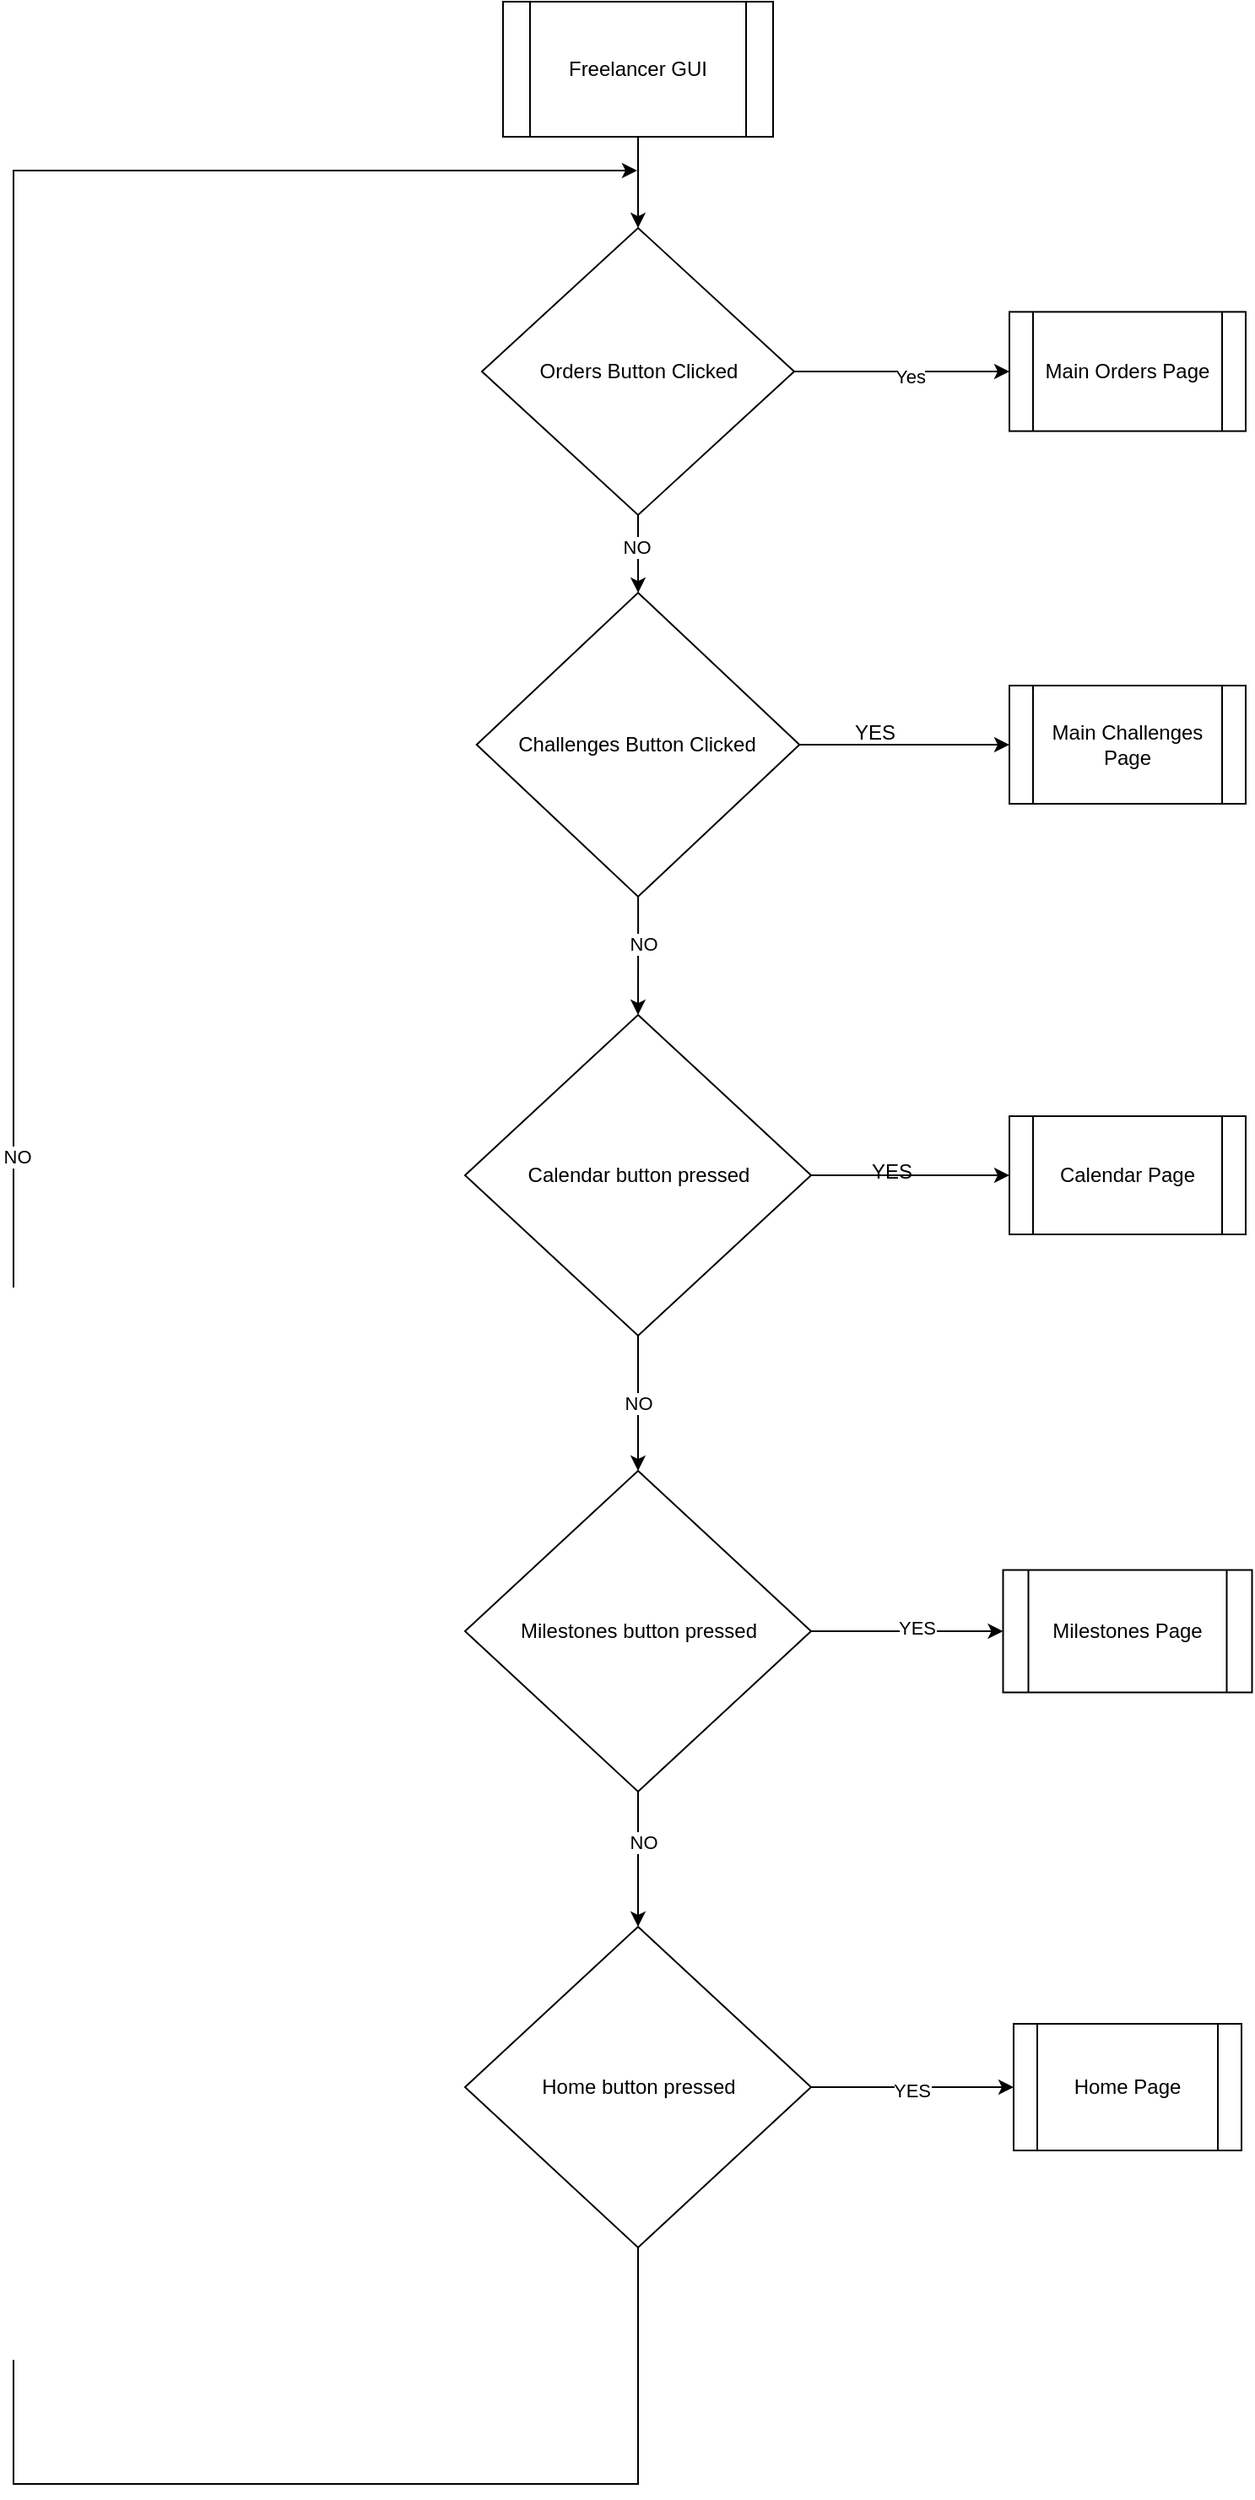 <mxfile version="22.1.16" type="github">
  <diagram name="Page-1" id="UcYvj9fS5koomEr0C1fl">
    <mxGraphModel dx="2049" dy="1181" grid="1" gridSize="10" guides="1" tooltips="1" connect="1" arrows="1" fold="1" page="1" pageScale="1" pageWidth="1169" pageHeight="827" math="0" shadow="0">
      <root>
        <mxCell id="0" />
        <mxCell id="1" parent="0" />
        <mxCell id="bhgwH5HLYHfAj57Ld_Zx-7" value="" style="edgeStyle=orthogonalEdgeStyle;rounded=0;orthogonalLoop=1;jettySize=auto;html=1;" edge="1" parent="1" source="bhgwH5HLYHfAj57Ld_Zx-2" target="bhgwH5HLYHfAj57Ld_Zx-6">
          <mxGeometry relative="1" as="geometry" />
        </mxCell>
        <mxCell id="bhgwH5HLYHfAj57Ld_Zx-2" value="Freelancer GUI" style="shape=process;whiteSpace=wrap;html=1;backgroundOutline=1;" vertex="1" parent="1">
          <mxGeometry x="490" y="10" width="160" height="80" as="geometry" />
        </mxCell>
        <mxCell id="bhgwH5HLYHfAj57Ld_Zx-9" value="" style="edgeStyle=orthogonalEdgeStyle;rounded=0;orthogonalLoop=1;jettySize=auto;html=1;" edge="1" parent="1" source="bhgwH5HLYHfAj57Ld_Zx-6" target="bhgwH5HLYHfAj57Ld_Zx-8">
          <mxGeometry relative="1" as="geometry" />
        </mxCell>
        <mxCell id="bhgwH5HLYHfAj57Ld_Zx-29" value="NO" style="edgeLabel;html=1;align=center;verticalAlign=middle;resizable=0;points=[];" vertex="1" connectable="0" parent="bhgwH5HLYHfAj57Ld_Zx-9">
          <mxGeometry x="-0.178" y="-1" relative="1" as="geometry">
            <mxPoint as="offset" />
          </mxGeometry>
        </mxCell>
        <mxCell id="bhgwH5HLYHfAj57Ld_Zx-13" value="" style="edgeStyle=orthogonalEdgeStyle;rounded=0;orthogonalLoop=1;jettySize=auto;html=1;" edge="1" parent="1" source="bhgwH5HLYHfAj57Ld_Zx-6" target="bhgwH5HLYHfAj57Ld_Zx-12">
          <mxGeometry relative="1" as="geometry" />
        </mxCell>
        <mxCell id="bhgwH5HLYHfAj57Ld_Zx-28" value="Yes" style="edgeLabel;html=1;align=center;verticalAlign=middle;resizable=0;points=[];" vertex="1" connectable="0" parent="bhgwH5HLYHfAj57Ld_Zx-13">
          <mxGeometry x="0.069" y="-3" relative="1" as="geometry">
            <mxPoint as="offset" />
          </mxGeometry>
        </mxCell>
        <mxCell id="bhgwH5HLYHfAj57Ld_Zx-6" value="Orders Button Clicked" style="rhombus;whiteSpace=wrap;html=1;" vertex="1" parent="1">
          <mxGeometry x="477.5" y="144" width="185" height="170" as="geometry" />
        </mxCell>
        <mxCell id="bhgwH5HLYHfAj57Ld_Zx-11" value="" style="edgeStyle=orthogonalEdgeStyle;rounded=0;orthogonalLoop=1;jettySize=auto;html=1;" edge="1" parent="1" source="bhgwH5HLYHfAj57Ld_Zx-8" target="bhgwH5HLYHfAj57Ld_Zx-10">
          <mxGeometry relative="1" as="geometry" />
        </mxCell>
        <mxCell id="bhgwH5HLYHfAj57Ld_Zx-31" value="NO" style="edgeLabel;html=1;align=center;verticalAlign=middle;resizable=0;points=[];" vertex="1" connectable="0" parent="bhgwH5HLYHfAj57Ld_Zx-11">
          <mxGeometry x="-0.195" y="3" relative="1" as="geometry">
            <mxPoint as="offset" />
          </mxGeometry>
        </mxCell>
        <mxCell id="bhgwH5HLYHfAj57Ld_Zx-15" value="" style="edgeStyle=orthogonalEdgeStyle;rounded=0;orthogonalLoop=1;jettySize=auto;html=1;" edge="1" parent="1" source="bhgwH5HLYHfAj57Ld_Zx-8" target="bhgwH5HLYHfAj57Ld_Zx-14">
          <mxGeometry relative="1" as="geometry" />
        </mxCell>
        <mxCell id="bhgwH5HLYHfAj57Ld_Zx-8" value="Challenges Button Clicked" style="rhombus;whiteSpace=wrap;html=1;" vertex="1" parent="1">
          <mxGeometry x="474.38" y="360" width="191.25" height="180" as="geometry" />
        </mxCell>
        <mxCell id="bhgwH5HLYHfAj57Ld_Zx-17" value="" style="edgeStyle=orthogonalEdgeStyle;rounded=0;orthogonalLoop=1;jettySize=auto;html=1;" edge="1" parent="1" source="bhgwH5HLYHfAj57Ld_Zx-10" target="bhgwH5HLYHfAj57Ld_Zx-16">
          <mxGeometry relative="1" as="geometry" />
        </mxCell>
        <mxCell id="bhgwH5HLYHfAj57Ld_Zx-19" value="NO" style="edgeStyle=orthogonalEdgeStyle;rounded=0;orthogonalLoop=1;jettySize=auto;html=1;" edge="1" parent="1" source="bhgwH5HLYHfAj57Ld_Zx-10" target="bhgwH5HLYHfAj57Ld_Zx-18">
          <mxGeometry relative="1" as="geometry" />
        </mxCell>
        <mxCell id="bhgwH5HLYHfAj57Ld_Zx-10" value="Calendar button pressed" style="rhombus;whiteSpace=wrap;html=1;" vertex="1" parent="1">
          <mxGeometry x="467.5" y="610" width="205" height="190" as="geometry" />
        </mxCell>
        <mxCell id="bhgwH5HLYHfAj57Ld_Zx-12" value="Main Orders Page" style="shape=process;whiteSpace=wrap;html=1;backgroundOutline=1;" vertex="1" parent="1">
          <mxGeometry x="790" y="193.69" width="140" height="70.62" as="geometry" />
        </mxCell>
        <mxCell id="bhgwH5HLYHfAj57Ld_Zx-14" value="Main Challenges Page" style="shape=process;whiteSpace=wrap;html=1;backgroundOutline=1;" vertex="1" parent="1">
          <mxGeometry x="790" y="415" width="140" height="70" as="geometry" />
        </mxCell>
        <mxCell id="bhgwH5HLYHfAj57Ld_Zx-16" value="Calendar Page" style="shape=process;whiteSpace=wrap;html=1;backgroundOutline=1;" vertex="1" parent="1">
          <mxGeometry x="790" y="670" width="140" height="70" as="geometry" />
        </mxCell>
        <mxCell id="bhgwH5HLYHfAj57Ld_Zx-21" value="" style="edgeStyle=orthogonalEdgeStyle;rounded=0;orthogonalLoop=1;jettySize=auto;html=1;" edge="1" parent="1" source="bhgwH5HLYHfAj57Ld_Zx-18" target="bhgwH5HLYHfAj57Ld_Zx-20">
          <mxGeometry relative="1" as="geometry" />
        </mxCell>
        <mxCell id="bhgwH5HLYHfAj57Ld_Zx-33" value="YES" style="edgeLabel;html=1;align=center;verticalAlign=middle;resizable=0;points=[];" vertex="1" connectable="0" parent="bhgwH5HLYHfAj57Ld_Zx-21">
          <mxGeometry x="0.084" y="2" relative="1" as="geometry">
            <mxPoint x="1" as="offset" />
          </mxGeometry>
        </mxCell>
        <mxCell id="bhgwH5HLYHfAj57Ld_Zx-23" value="" style="edgeStyle=orthogonalEdgeStyle;rounded=0;orthogonalLoop=1;jettySize=auto;html=1;" edge="1" parent="1" source="bhgwH5HLYHfAj57Ld_Zx-18" target="bhgwH5HLYHfAj57Ld_Zx-22">
          <mxGeometry relative="1" as="geometry" />
        </mxCell>
        <mxCell id="bhgwH5HLYHfAj57Ld_Zx-34" value="NO" style="edgeLabel;html=1;align=center;verticalAlign=middle;resizable=0;points=[];" vertex="1" connectable="0" parent="bhgwH5HLYHfAj57Ld_Zx-23">
          <mxGeometry x="-0.281" y="3" relative="1" as="geometry">
            <mxPoint y="1" as="offset" />
          </mxGeometry>
        </mxCell>
        <mxCell id="bhgwH5HLYHfAj57Ld_Zx-18" value="Milestones button pressed" style="rhombus;whiteSpace=wrap;html=1;" vertex="1" parent="1">
          <mxGeometry x="467.5" y="880" width="205" height="190" as="geometry" />
        </mxCell>
        <mxCell id="bhgwH5HLYHfAj57Ld_Zx-20" value="Milestones Page" style="shape=process;whiteSpace=wrap;html=1;backgroundOutline=1;" vertex="1" parent="1">
          <mxGeometry x="786.25" y="938.75" width="147.5" height="72.5" as="geometry" />
        </mxCell>
        <mxCell id="bhgwH5HLYHfAj57Ld_Zx-25" value="" style="edgeStyle=orthogonalEdgeStyle;rounded=0;orthogonalLoop=1;jettySize=auto;html=1;" edge="1" parent="1" source="bhgwH5HLYHfAj57Ld_Zx-22" target="bhgwH5HLYHfAj57Ld_Zx-24">
          <mxGeometry relative="1" as="geometry" />
        </mxCell>
        <mxCell id="bhgwH5HLYHfAj57Ld_Zx-35" value="YES" style="edgeLabel;html=1;align=center;verticalAlign=middle;resizable=0;points=[];" vertex="1" connectable="0" parent="bhgwH5HLYHfAj57Ld_Zx-25">
          <mxGeometry x="-0.031" y="-2" relative="1" as="geometry">
            <mxPoint x="1" as="offset" />
          </mxGeometry>
        </mxCell>
        <mxCell id="bhgwH5HLYHfAj57Ld_Zx-36" style="edgeStyle=orthogonalEdgeStyle;rounded=0;orthogonalLoop=1;jettySize=auto;html=1;exitX=0.5;exitY=1;exitDx=0;exitDy=0;" edge="1" parent="1" source="bhgwH5HLYHfAj57Ld_Zx-22">
          <mxGeometry relative="1" as="geometry">
            <mxPoint x="569.471" y="110" as="targetPoint" />
            <Array as="points">
              <mxPoint x="570" y="1480" />
              <mxPoint x="200" y="1480" />
              <mxPoint x="200" y="110" />
            </Array>
          </mxGeometry>
        </mxCell>
        <mxCell id="bhgwH5HLYHfAj57Ld_Zx-37" value="NO" style="edgeLabel;html=1;align=center;verticalAlign=middle;resizable=0;points=[];" vertex="1" connectable="0" parent="bhgwH5HLYHfAj57Ld_Zx-36">
          <mxGeometry x="0.152" y="-2" relative="1" as="geometry">
            <mxPoint y="-1" as="offset" />
          </mxGeometry>
        </mxCell>
        <mxCell id="bhgwH5HLYHfAj57Ld_Zx-22" value="Home button pressed" style="rhombus;whiteSpace=wrap;html=1;" vertex="1" parent="1">
          <mxGeometry x="467.5" y="1150" width="205" height="190" as="geometry" />
        </mxCell>
        <mxCell id="bhgwH5HLYHfAj57Ld_Zx-24" value="Home Page" style="shape=process;whiteSpace=wrap;html=1;backgroundOutline=1;" vertex="1" parent="1">
          <mxGeometry x="792.5" y="1207.5" width="135" height="75" as="geometry" />
        </mxCell>
        <mxCell id="bhgwH5HLYHfAj57Ld_Zx-30" value="YES" style="text;html=1;align=center;verticalAlign=middle;resizable=0;points=[];autosize=1;strokeColor=none;fillColor=none;" vertex="1" parent="1">
          <mxGeometry x="685" y="428" width="50" height="30" as="geometry" />
        </mxCell>
        <mxCell id="bhgwH5HLYHfAj57Ld_Zx-32" value="YES" style="text;html=1;align=center;verticalAlign=middle;resizable=0;points=[];autosize=1;strokeColor=none;fillColor=none;" vertex="1" parent="1">
          <mxGeometry x="695" y="688" width="50" height="30" as="geometry" />
        </mxCell>
      </root>
    </mxGraphModel>
  </diagram>
</mxfile>
